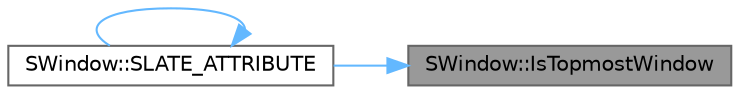 digraph "SWindow::IsTopmostWindow"
{
 // INTERACTIVE_SVG=YES
 // LATEX_PDF_SIZE
  bgcolor="transparent";
  edge [fontname=Helvetica,fontsize=10,labelfontname=Helvetica,labelfontsize=10];
  node [fontname=Helvetica,fontsize=10,shape=box,height=0.2,width=0.4];
  rankdir="RL";
  Node1 [id="Node000001",label="SWindow::IsTopmostWindow",height=0.2,width=0.4,color="gray40", fillcolor="grey60", style="filled", fontcolor="black",tooltip=" "];
  Node1 -> Node2 [id="edge1_Node000001_Node000002",dir="back",color="steelblue1",style="solid",tooltip=" "];
  Node2 [id="Node000002",label="SWindow::SLATE_ATTRIBUTE",height=0.2,width=0.4,color="grey40", fillcolor="white", style="filled",URL="$d8/d74/classSWindow.html#ac1f1012dde167914ac053cb1033b0552",tooltip="Title of the window."];
  Node2 -> Node2 [id="edge2_Node000002_Node000002",dir="back",color="steelblue1",style="solid",tooltip=" "];
}

